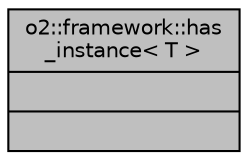 digraph "o2::framework::has_instance&lt; T &gt;"
{
 // INTERACTIVE_SVG=YES
  bgcolor="transparent";
  edge [fontname="Helvetica",fontsize="10",labelfontname="Helvetica",labelfontsize="10"];
  node [fontname="Helvetica",fontsize="10",shape=record];
  Node1 [label="{o2::framework::has\l_instance\< T \>\n||}",height=0.2,width=0.4,color="black", fillcolor="grey75", style="filled", fontcolor="black"];
}
